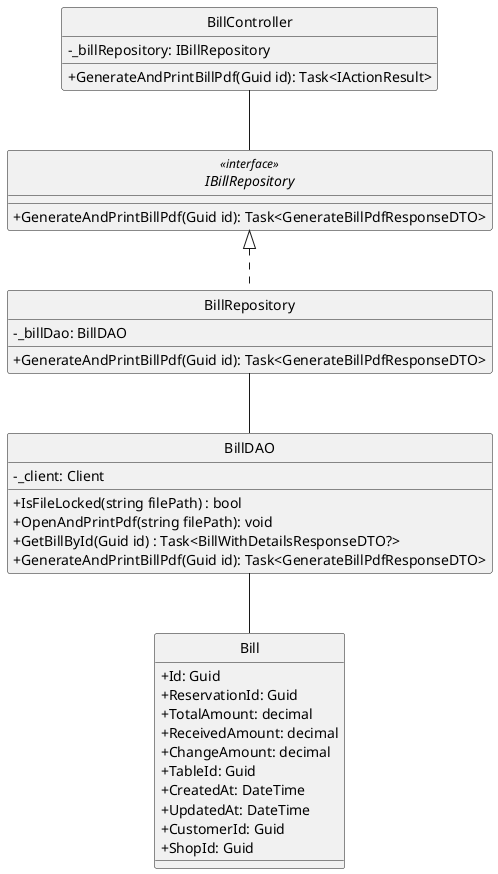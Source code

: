 @startuml
hide circle
skinparam classAttributeIconSize 0

class BillController {
    - _billRepository: IBillRepository
    + GenerateAndPrintBillPdf(Guid id): Task<IActionResult>
}

interface IBillRepository<<interface>> {
    + GenerateAndPrintBillPdf(Guid id): Task<GenerateBillPdfResponseDTO>
}

class BillRepository {
    - _billDao: BillDAO
    + GenerateAndPrintBillPdf(Guid id): Task<GenerateBillPdfResponseDTO>
}

class BillDAO {
    - _client: Client
    + IsFileLocked(string filePath) : bool
    + OpenAndPrintPdf(string filePath): void
    + GetBillById(Guid id) : Task<BillWithDetailsResponseDTO?> 
    + GenerateAndPrintBillPdf(Guid id): Task<GenerateBillPdfResponseDTO>
}

class Bill {
    + Id: Guid
    + ReservationId: Guid
    + TotalAmount: decimal
    + ReceivedAmount: decimal
    + ChangeAmount: decimal
    + TableId: Guid
    + CreatedAt: DateTime
    + UpdatedAt: DateTime
    + CustomerId: Guid
    + ShopId: Guid
}


BillController -- IBillRepository
IBillRepository <|.. BillRepository
BillRepository -- BillDAO
BillDAO -- Bill


@enduml
